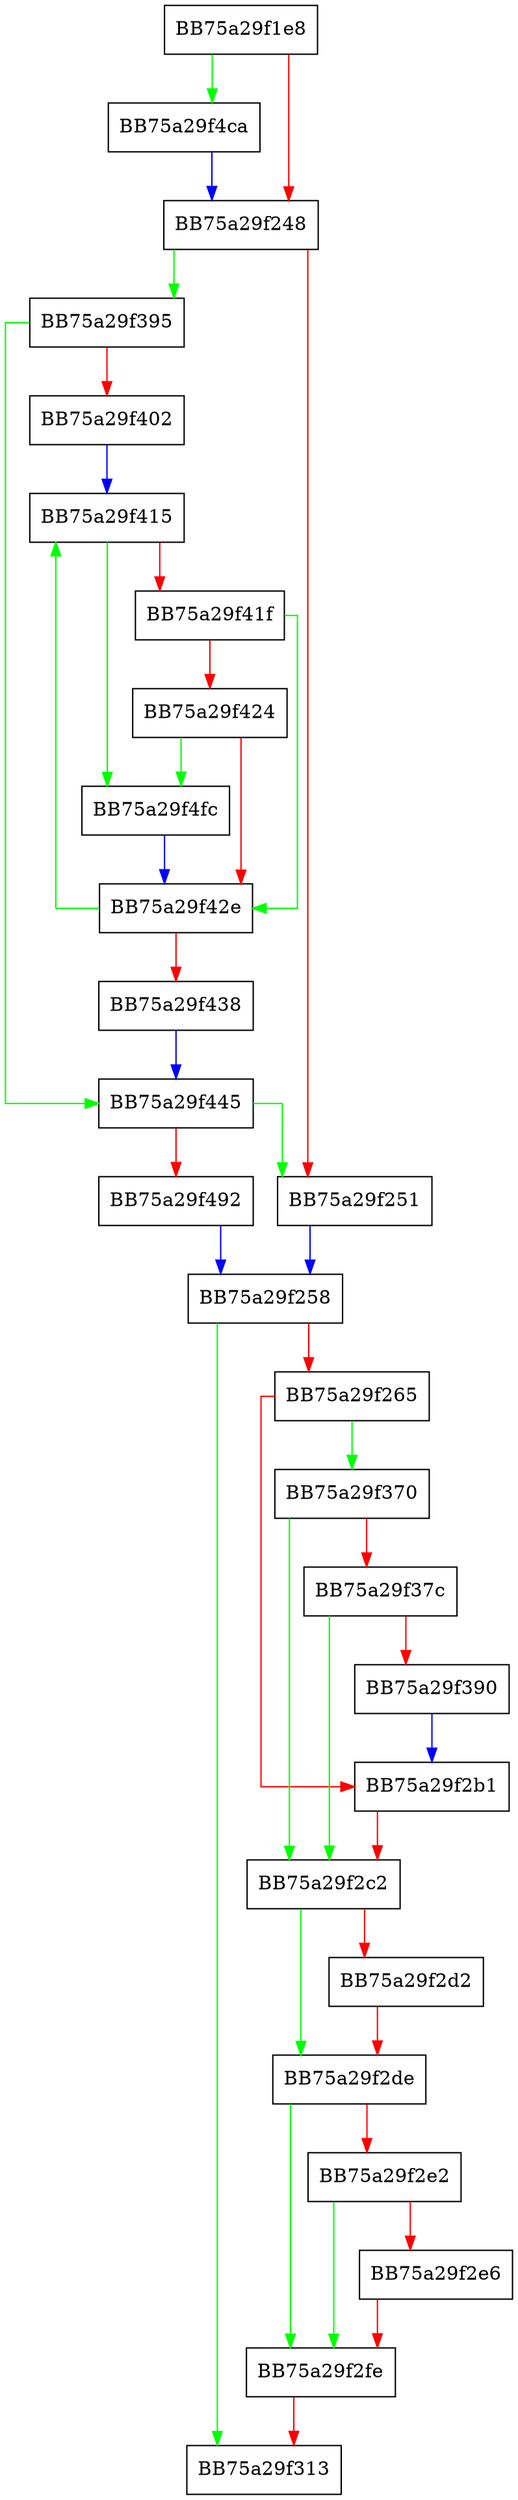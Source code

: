 digraph sqlite3GenerateRowDelete {
  node [shape="box"];
  graph [splines=ortho];
  BB75a29f1e8 -> BB75a29f4ca [color="green"];
  BB75a29f1e8 -> BB75a29f248 [color="red"];
  BB75a29f248 -> BB75a29f395 [color="green"];
  BB75a29f248 -> BB75a29f251 [color="red"];
  BB75a29f251 -> BB75a29f258 [color="blue"];
  BB75a29f258 -> BB75a29f313 [color="green"];
  BB75a29f258 -> BB75a29f265 [color="red"];
  BB75a29f265 -> BB75a29f370 [color="green"];
  BB75a29f265 -> BB75a29f2b1 [color="red"];
  BB75a29f2b1 -> BB75a29f2c2 [color="red"];
  BB75a29f2c2 -> BB75a29f2de [color="green"];
  BB75a29f2c2 -> BB75a29f2d2 [color="red"];
  BB75a29f2d2 -> BB75a29f2de [color="red"];
  BB75a29f2de -> BB75a29f2fe [color="green"];
  BB75a29f2de -> BB75a29f2e2 [color="red"];
  BB75a29f2e2 -> BB75a29f2fe [color="green"];
  BB75a29f2e2 -> BB75a29f2e6 [color="red"];
  BB75a29f2e6 -> BB75a29f2fe [color="red"];
  BB75a29f2fe -> BB75a29f313 [color="red"];
  BB75a29f370 -> BB75a29f2c2 [color="green"];
  BB75a29f370 -> BB75a29f37c [color="red"];
  BB75a29f37c -> BB75a29f2c2 [color="green"];
  BB75a29f37c -> BB75a29f390 [color="red"];
  BB75a29f390 -> BB75a29f2b1 [color="blue"];
  BB75a29f395 -> BB75a29f445 [color="green"];
  BB75a29f395 -> BB75a29f402 [color="red"];
  BB75a29f402 -> BB75a29f415 [color="blue"];
  BB75a29f415 -> BB75a29f4fc [color="green"];
  BB75a29f415 -> BB75a29f41f [color="red"];
  BB75a29f41f -> BB75a29f42e [color="green"];
  BB75a29f41f -> BB75a29f424 [color="red"];
  BB75a29f424 -> BB75a29f4fc [color="green"];
  BB75a29f424 -> BB75a29f42e [color="red"];
  BB75a29f42e -> BB75a29f415 [color="green"];
  BB75a29f42e -> BB75a29f438 [color="red"];
  BB75a29f438 -> BB75a29f445 [color="blue"];
  BB75a29f445 -> BB75a29f251 [color="green"];
  BB75a29f445 -> BB75a29f492 [color="red"];
  BB75a29f492 -> BB75a29f258 [color="blue"];
  BB75a29f4ca -> BB75a29f248 [color="blue"];
  BB75a29f4fc -> BB75a29f42e [color="blue"];
}